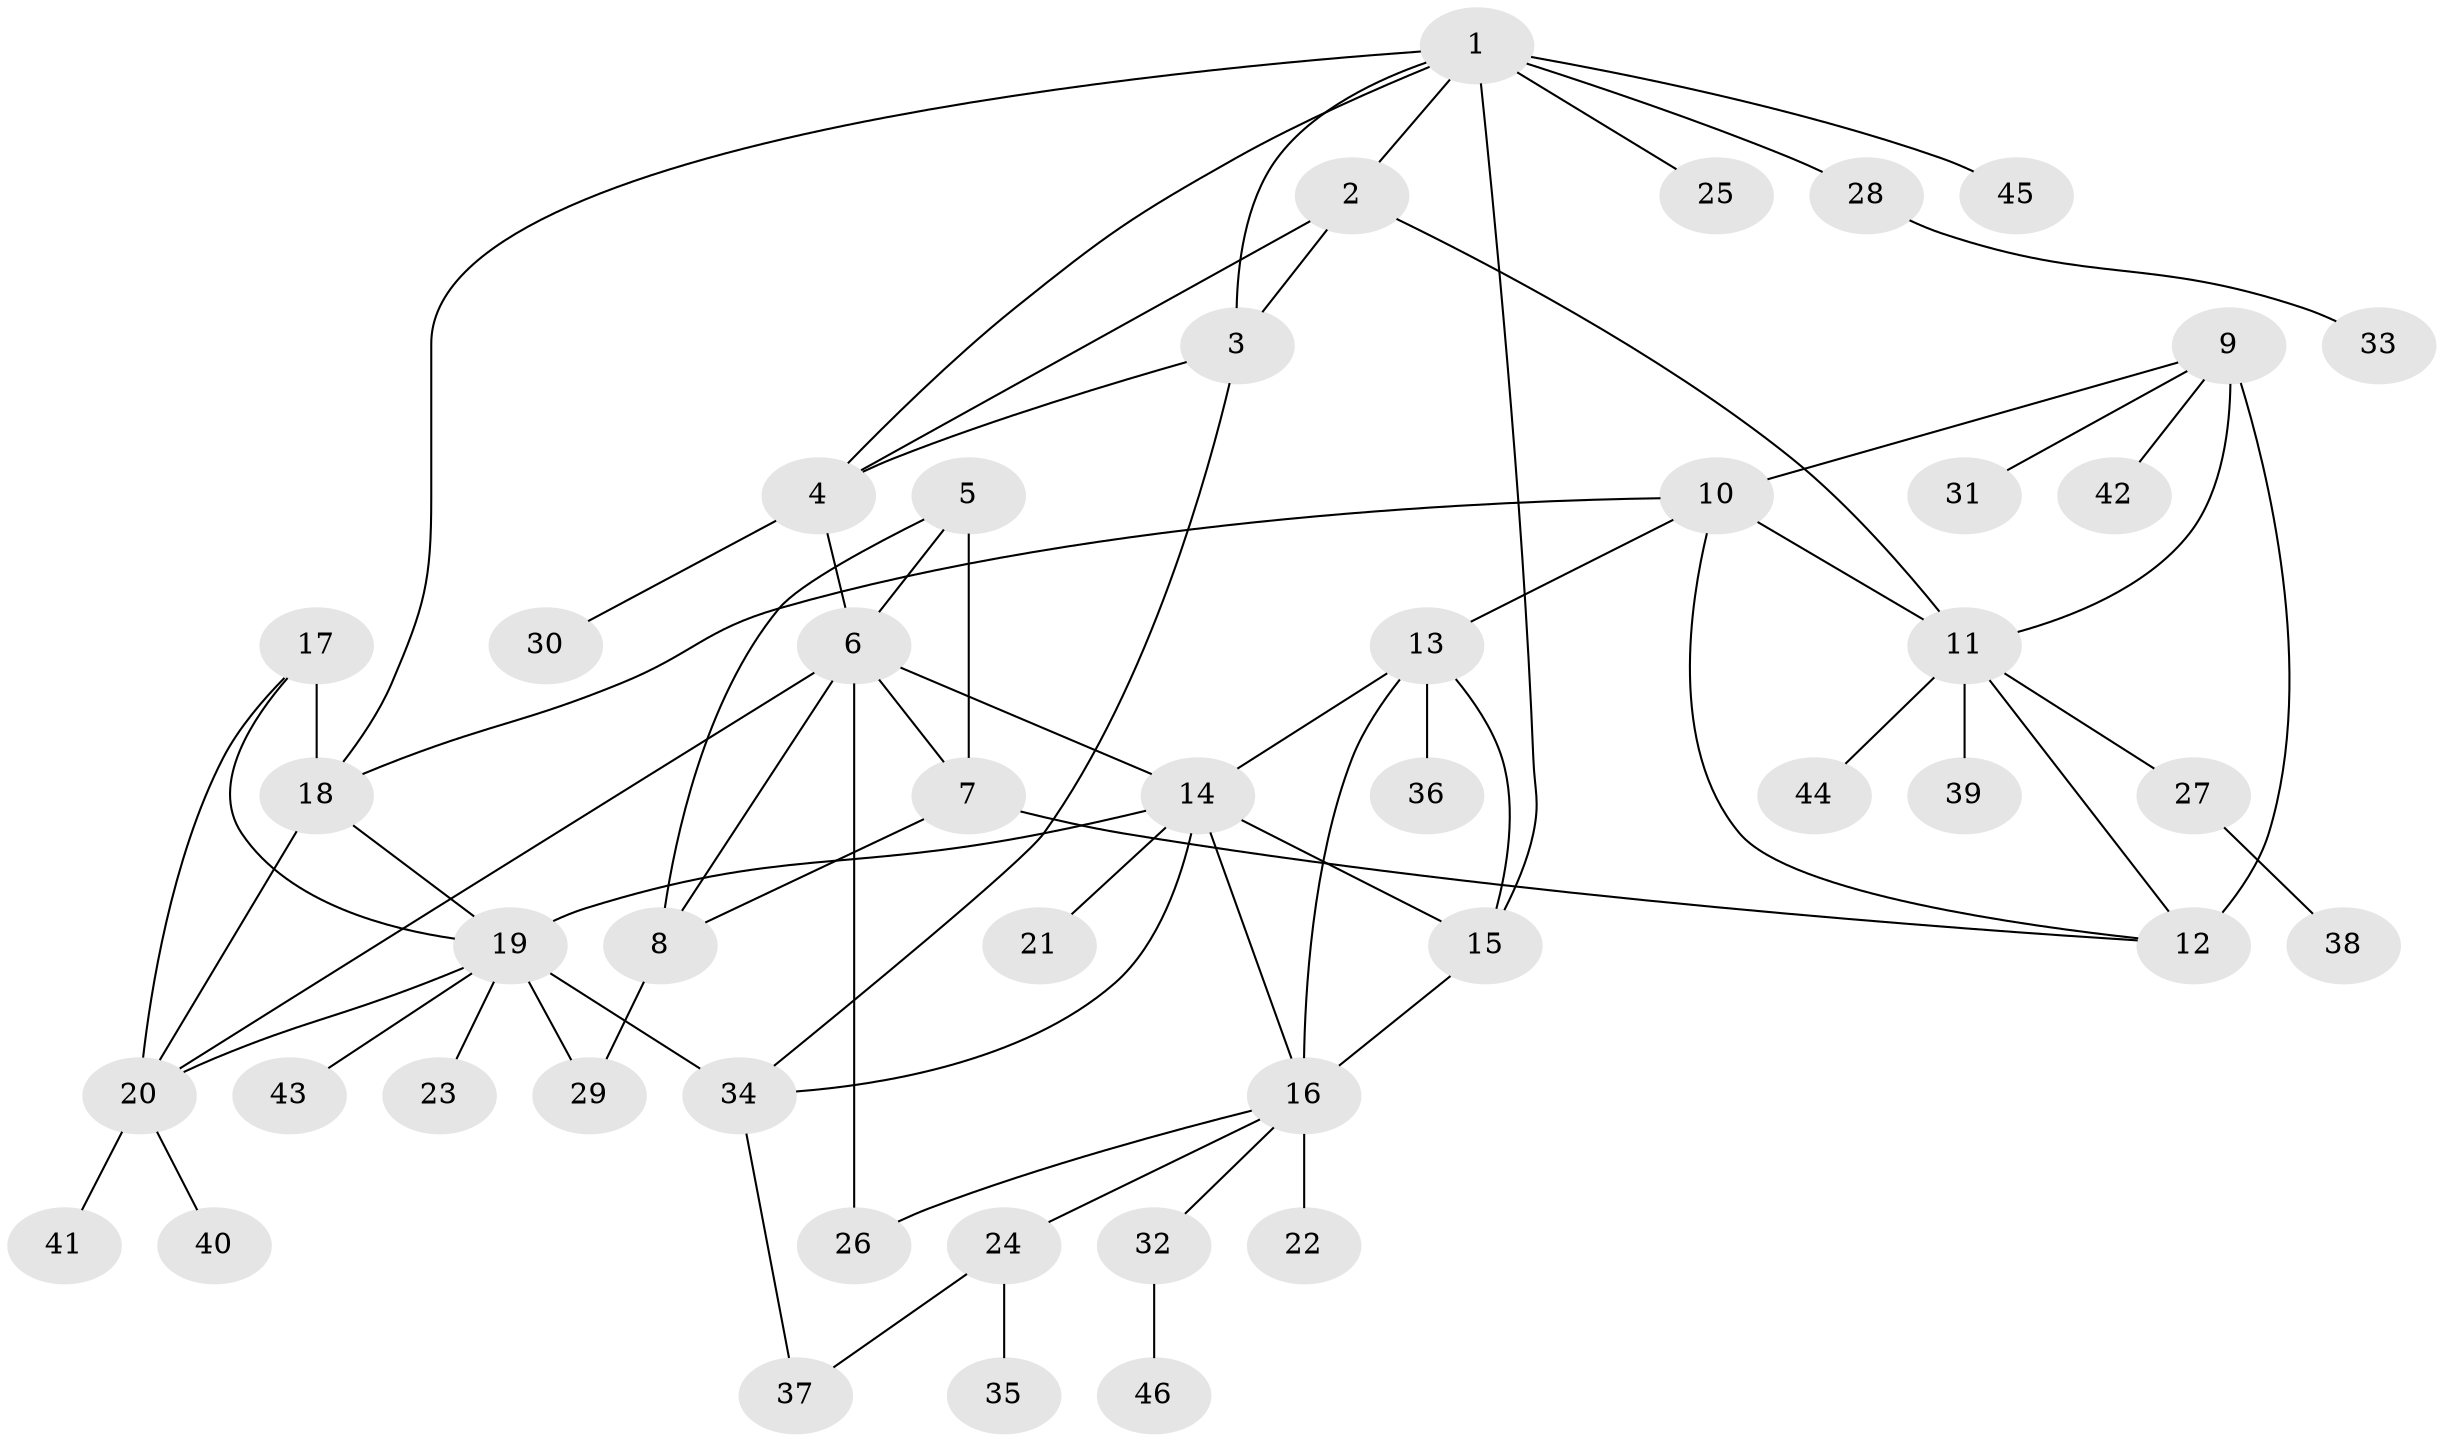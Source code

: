 // original degree distribution, {9: 0.03260869565217391, 4: 0.05434782608695652, 6: 0.043478260869565216, 13: 0.010869565217391304, 5: 0.03260869565217391, 7: 0.021739130434782608, 8: 0.03260869565217391, 11: 0.010869565217391304, 1: 0.6304347826086957, 2: 0.08695652173913043, 3: 0.043478260869565216}
// Generated by graph-tools (version 1.1) at 2025/43/03/06/25 01:43:21]
// undirected, 46 vertices, 71 edges
graph export_dot {
graph [start="1"]
  node [color=gray90,style=filled];
  1;
  2;
  3;
  4;
  5;
  6;
  7;
  8;
  9;
  10;
  11;
  12;
  13;
  14;
  15;
  16;
  17;
  18;
  19;
  20;
  21;
  22;
  23;
  24;
  25;
  26;
  27;
  28;
  29;
  30;
  31;
  32;
  33;
  34;
  35;
  36;
  37;
  38;
  39;
  40;
  41;
  42;
  43;
  44;
  45;
  46;
  1 -- 2 [weight=1.0];
  1 -- 3 [weight=1.0];
  1 -- 4 [weight=1.0];
  1 -- 15 [weight=1.0];
  1 -- 18 [weight=1.0];
  1 -- 25 [weight=1.0];
  1 -- 28 [weight=1.0];
  1 -- 45 [weight=1.0];
  2 -- 3 [weight=2.0];
  2 -- 4 [weight=1.0];
  2 -- 11 [weight=1.0];
  3 -- 4 [weight=1.0];
  3 -- 34 [weight=1.0];
  4 -- 6 [weight=1.0];
  4 -- 30 [weight=1.0];
  5 -- 6 [weight=1.0];
  5 -- 7 [weight=1.0];
  5 -- 8 [weight=1.0];
  6 -- 7 [weight=1.0];
  6 -- 8 [weight=1.0];
  6 -- 14 [weight=1.0];
  6 -- 20 [weight=1.0];
  6 -- 26 [weight=6.0];
  7 -- 8 [weight=1.0];
  7 -- 12 [weight=1.0];
  8 -- 29 [weight=3.0];
  9 -- 10 [weight=1.0];
  9 -- 11 [weight=1.0];
  9 -- 12 [weight=4.0];
  9 -- 31 [weight=1.0];
  9 -- 42 [weight=1.0];
  10 -- 11 [weight=1.0];
  10 -- 12 [weight=1.0];
  10 -- 13 [weight=1.0];
  10 -- 18 [weight=1.0];
  11 -- 12 [weight=1.0];
  11 -- 27 [weight=1.0];
  11 -- 39 [weight=1.0];
  11 -- 44 [weight=1.0];
  13 -- 14 [weight=1.0];
  13 -- 15 [weight=1.0];
  13 -- 16 [weight=1.0];
  13 -- 36 [weight=1.0];
  14 -- 15 [weight=1.0];
  14 -- 16 [weight=1.0];
  14 -- 19 [weight=1.0];
  14 -- 21 [weight=1.0];
  14 -- 34 [weight=1.0];
  15 -- 16 [weight=1.0];
  16 -- 22 [weight=4.0];
  16 -- 24 [weight=1.0];
  16 -- 26 [weight=1.0];
  16 -- 32 [weight=1.0];
  17 -- 18 [weight=5.0];
  17 -- 19 [weight=1.0];
  17 -- 20 [weight=1.0];
  18 -- 19 [weight=1.0];
  18 -- 20 [weight=1.0];
  19 -- 20 [weight=1.0];
  19 -- 23 [weight=1.0];
  19 -- 29 [weight=1.0];
  19 -- 34 [weight=1.0];
  19 -- 43 [weight=1.0];
  20 -- 40 [weight=1.0];
  20 -- 41 [weight=1.0];
  24 -- 35 [weight=1.0];
  24 -- 37 [weight=1.0];
  27 -- 38 [weight=1.0];
  28 -- 33 [weight=1.0];
  32 -- 46 [weight=1.0];
  34 -- 37 [weight=1.0];
}
